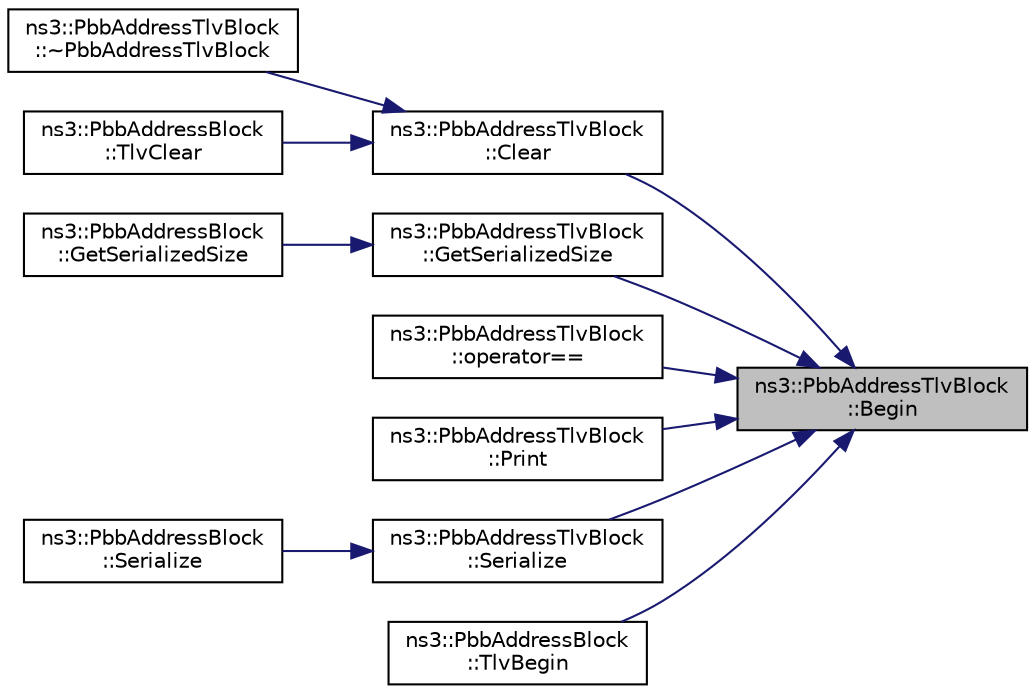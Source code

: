 digraph "ns3::PbbAddressTlvBlock::Begin"
{
 // LATEX_PDF_SIZE
  edge [fontname="Helvetica",fontsize="10",labelfontname="Helvetica",labelfontsize="10"];
  node [fontname="Helvetica",fontsize="10",shape=record];
  rankdir="RL";
  Node1 [label="ns3::PbbAddressTlvBlock\l::Begin",height=0.2,width=0.4,color="black", fillcolor="grey75", style="filled", fontcolor="black",tooltip=" "];
  Node1 -> Node2 [dir="back",color="midnightblue",fontsize="10",style="solid",fontname="Helvetica"];
  Node2 [label="ns3::PbbAddressTlvBlock\l::Clear",height=0.2,width=0.4,color="black", fillcolor="white", style="filled",URL="$classns3_1_1_pbb_address_tlv_block.html#ada52cd9586d80cac400cf9e1195371c9",tooltip="Removes all Address TLVs from this block."];
  Node2 -> Node3 [dir="back",color="midnightblue",fontsize="10",style="solid",fontname="Helvetica"];
  Node3 [label="ns3::PbbAddressTlvBlock\l::~PbbAddressTlvBlock",height=0.2,width=0.4,color="black", fillcolor="white", style="filled",URL="$classns3_1_1_pbb_address_tlv_block.html#a903f18888040b4f3924834e3def19430",tooltip=" "];
  Node2 -> Node4 [dir="back",color="midnightblue",fontsize="10",style="solid",fontname="Helvetica"];
  Node4 [label="ns3::PbbAddressBlock\l::TlvClear",height=0.2,width=0.4,color="black", fillcolor="white", style="filled",URL="$classns3_1_1_pbb_address_block.html#ae7d312a150cdc25f4a85e4e49598b925",tooltip="Removes all address TLVs from this block."];
  Node1 -> Node5 [dir="back",color="midnightblue",fontsize="10",style="solid",fontname="Helvetica"];
  Node5 [label="ns3::PbbAddressTlvBlock\l::GetSerializedSize",height=0.2,width=0.4,color="black", fillcolor="white", style="filled",URL="$classns3_1_1_pbb_address_tlv_block.html#a0fc7b17f33b8cad7fdc6258c7859b5e4",tooltip=" "];
  Node5 -> Node6 [dir="back",color="midnightblue",fontsize="10",style="solid",fontname="Helvetica"];
  Node6 [label="ns3::PbbAddressBlock\l::GetSerializedSize",height=0.2,width=0.4,color="black", fillcolor="white", style="filled",URL="$classns3_1_1_pbb_address_block.html#abbefec8f1be32c631de7c30bb962e234",tooltip=" "];
  Node1 -> Node7 [dir="back",color="midnightblue",fontsize="10",style="solid",fontname="Helvetica"];
  Node7 [label="ns3::PbbAddressTlvBlock\l::operator==",height=0.2,width=0.4,color="black", fillcolor="white", style="filled",URL="$classns3_1_1_pbb_address_tlv_block.html#aeebf7cf2259ba663dd812c88dd7cb551",tooltip="Equality operator for PbbAddressTlvBlock."];
  Node1 -> Node8 [dir="back",color="midnightblue",fontsize="10",style="solid",fontname="Helvetica"];
  Node8 [label="ns3::PbbAddressTlvBlock\l::Print",height=0.2,width=0.4,color="black", fillcolor="white", style="filled",URL="$classns3_1_1_pbb_address_tlv_block.html#a637c84374df4e8ef70c14ef0e5f6d1c7",tooltip="Pretty-prints the contents of this block, with specified indentation."];
  Node1 -> Node9 [dir="back",color="midnightblue",fontsize="10",style="solid",fontname="Helvetica"];
  Node9 [label="ns3::PbbAddressTlvBlock\l::Serialize",height=0.2,width=0.4,color="black", fillcolor="white", style="filled",URL="$classns3_1_1_pbb_address_tlv_block.html#a1aa28358ec0e6e4e9850b62aa18337a9",tooltip="Serializes this block into the specified buffer."];
  Node9 -> Node10 [dir="back",color="midnightblue",fontsize="10",style="solid",fontname="Helvetica"];
  Node10 [label="ns3::PbbAddressBlock\l::Serialize",height=0.2,width=0.4,color="black", fillcolor="white", style="filled",URL="$classns3_1_1_pbb_address_block.html#a377f271eaac72b6755b25842e13badc5",tooltip="Serializes this address block into the specified buffer."];
  Node1 -> Node11 [dir="back",color="midnightblue",fontsize="10",style="solid",fontname="Helvetica"];
  Node11 [label="ns3::PbbAddressBlock\l::TlvBegin",height=0.2,width=0.4,color="black", fillcolor="white", style="filled",URL="$classns3_1_1_pbb_address_block.html#a6ee3422732a46e14b8b8b2f5a074485a",tooltip=" "];
}
